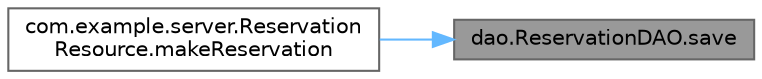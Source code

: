 digraph "dao.ReservationDAO.save"
{
 // LATEX_PDF_SIZE
  bgcolor="transparent";
  edge [fontname=Helvetica,fontsize=10,labelfontname=Helvetica,labelfontsize=10];
  node [fontname=Helvetica,fontsize=10,shape=box,height=0.2,width=0.4];
  rankdir="RL";
  Node1 [label="dao.ReservationDAO.save",height=0.2,width=0.4,color="gray40", fillcolor="grey60", style="filled", fontcolor="black",tooltip=" "];
  Node1 -> Node2 [dir="back",color="steelblue1",style="solid"];
  Node2 [label="com.example.server.Reservation\lResource.makeReservation",height=0.2,width=0.4,color="grey40", fillcolor="white", style="filled",URL="$classcom_1_1example_1_1server_1_1_reservation_resource.html#ab4fe4b259c85bc25511ae0d4e3a7ab5f",tooltip=" "];
}
